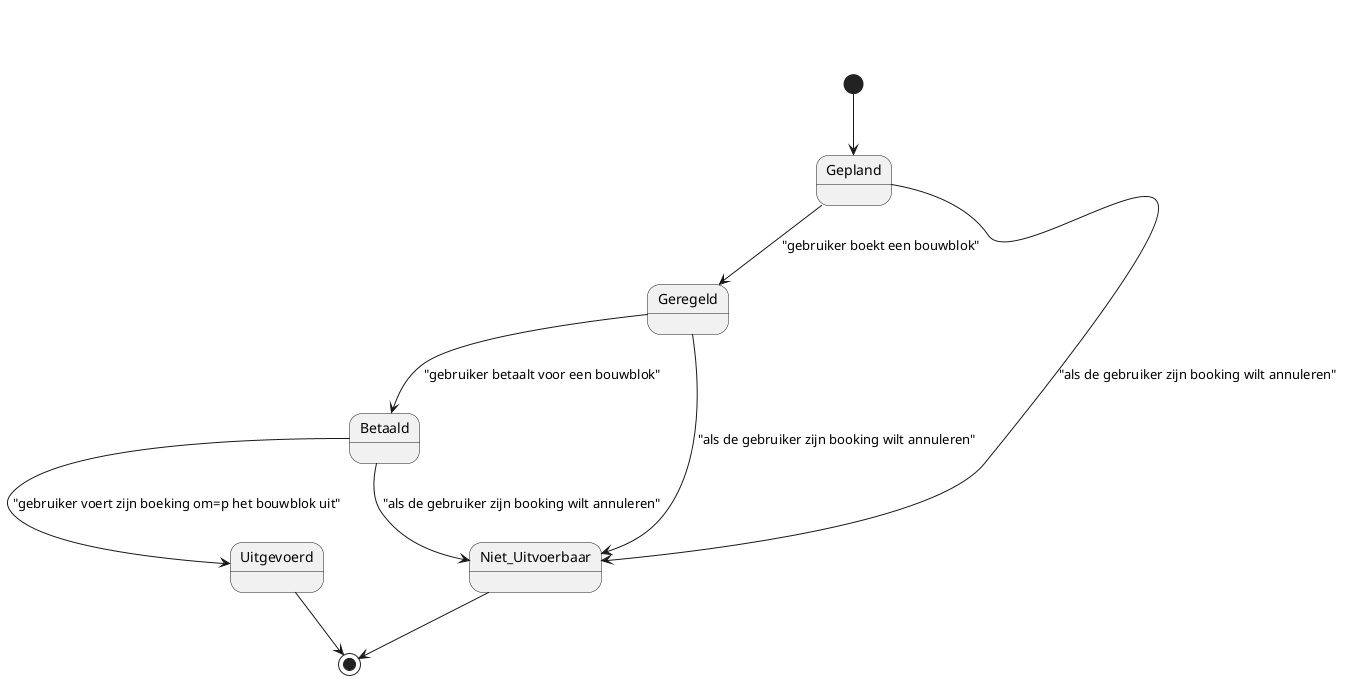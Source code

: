 @startuml

state Gepland {
}

state Geregeld {
}

state Betaald {
}

state Uitgevoerd {
}

state Niet_Uitvoerbaar {
}

[*] --> Gepland
Gepland --> Geregeld : "gebruiker boekt een bouwblok"
Geregeld --> Betaald : "gebruiker betaalt voor een bouwblok"
Betaald --> Uitgevoerd : "gebruiker voert zijn boeking om=p het bouwblok uit"
Uitgevoerd --> [*]

Gepland --> Niet_Uitvoerbaar : "als de gebruiker zijn booking wilt annuleren"
Geregeld --> Niet_Uitvoerbaar: "als de gebruiker zijn booking wilt annuleren"
Betaald --> Niet_Uitvoerbaar: "als de gebruiker zijn booking wilt annuleren"
Niet_Uitvoerbaar --> [*]


@enduml